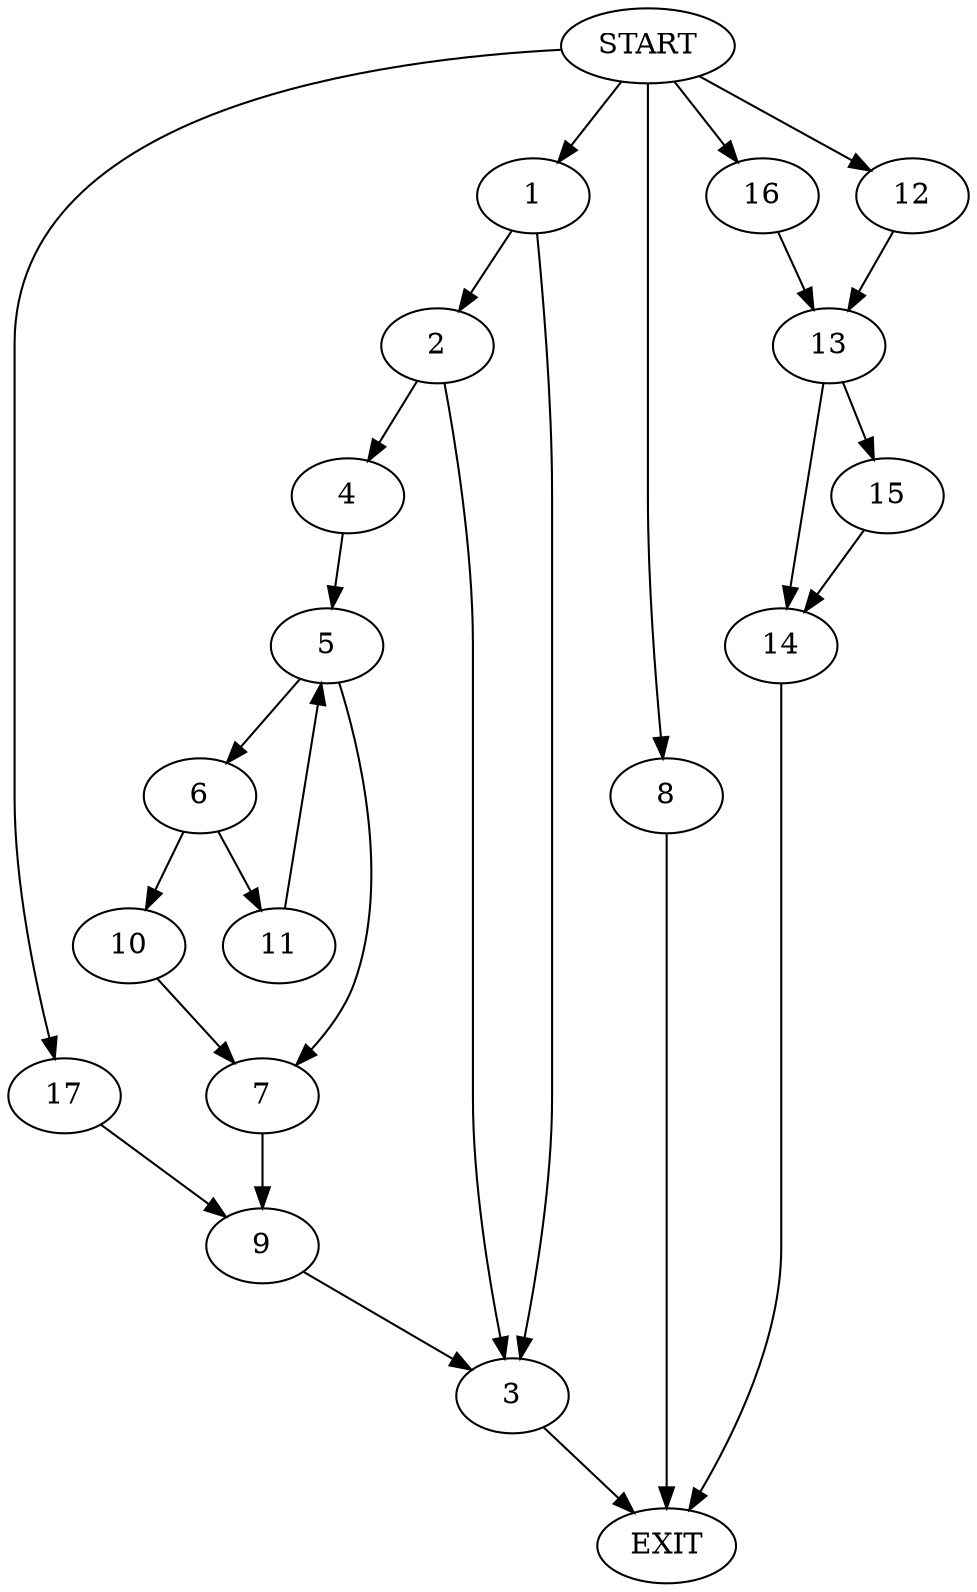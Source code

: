digraph {
0 [label="START"]
18 [label="EXIT"]
0 -> 1
1 -> 2
1 -> 3
2 -> 4
2 -> 3
3 -> 18
4 -> 5
5 -> 6
5 -> 7
0 -> 8
8 -> 18
7 -> 9
6 -> 10
6 -> 11
10 -> 7
11 -> 5
0 -> 12
12 -> 13
13 -> 14
13 -> 15
0 -> 16
16 -> 13
15 -> 14
14 -> 18
9 -> 3
0 -> 17
17 -> 9
}
